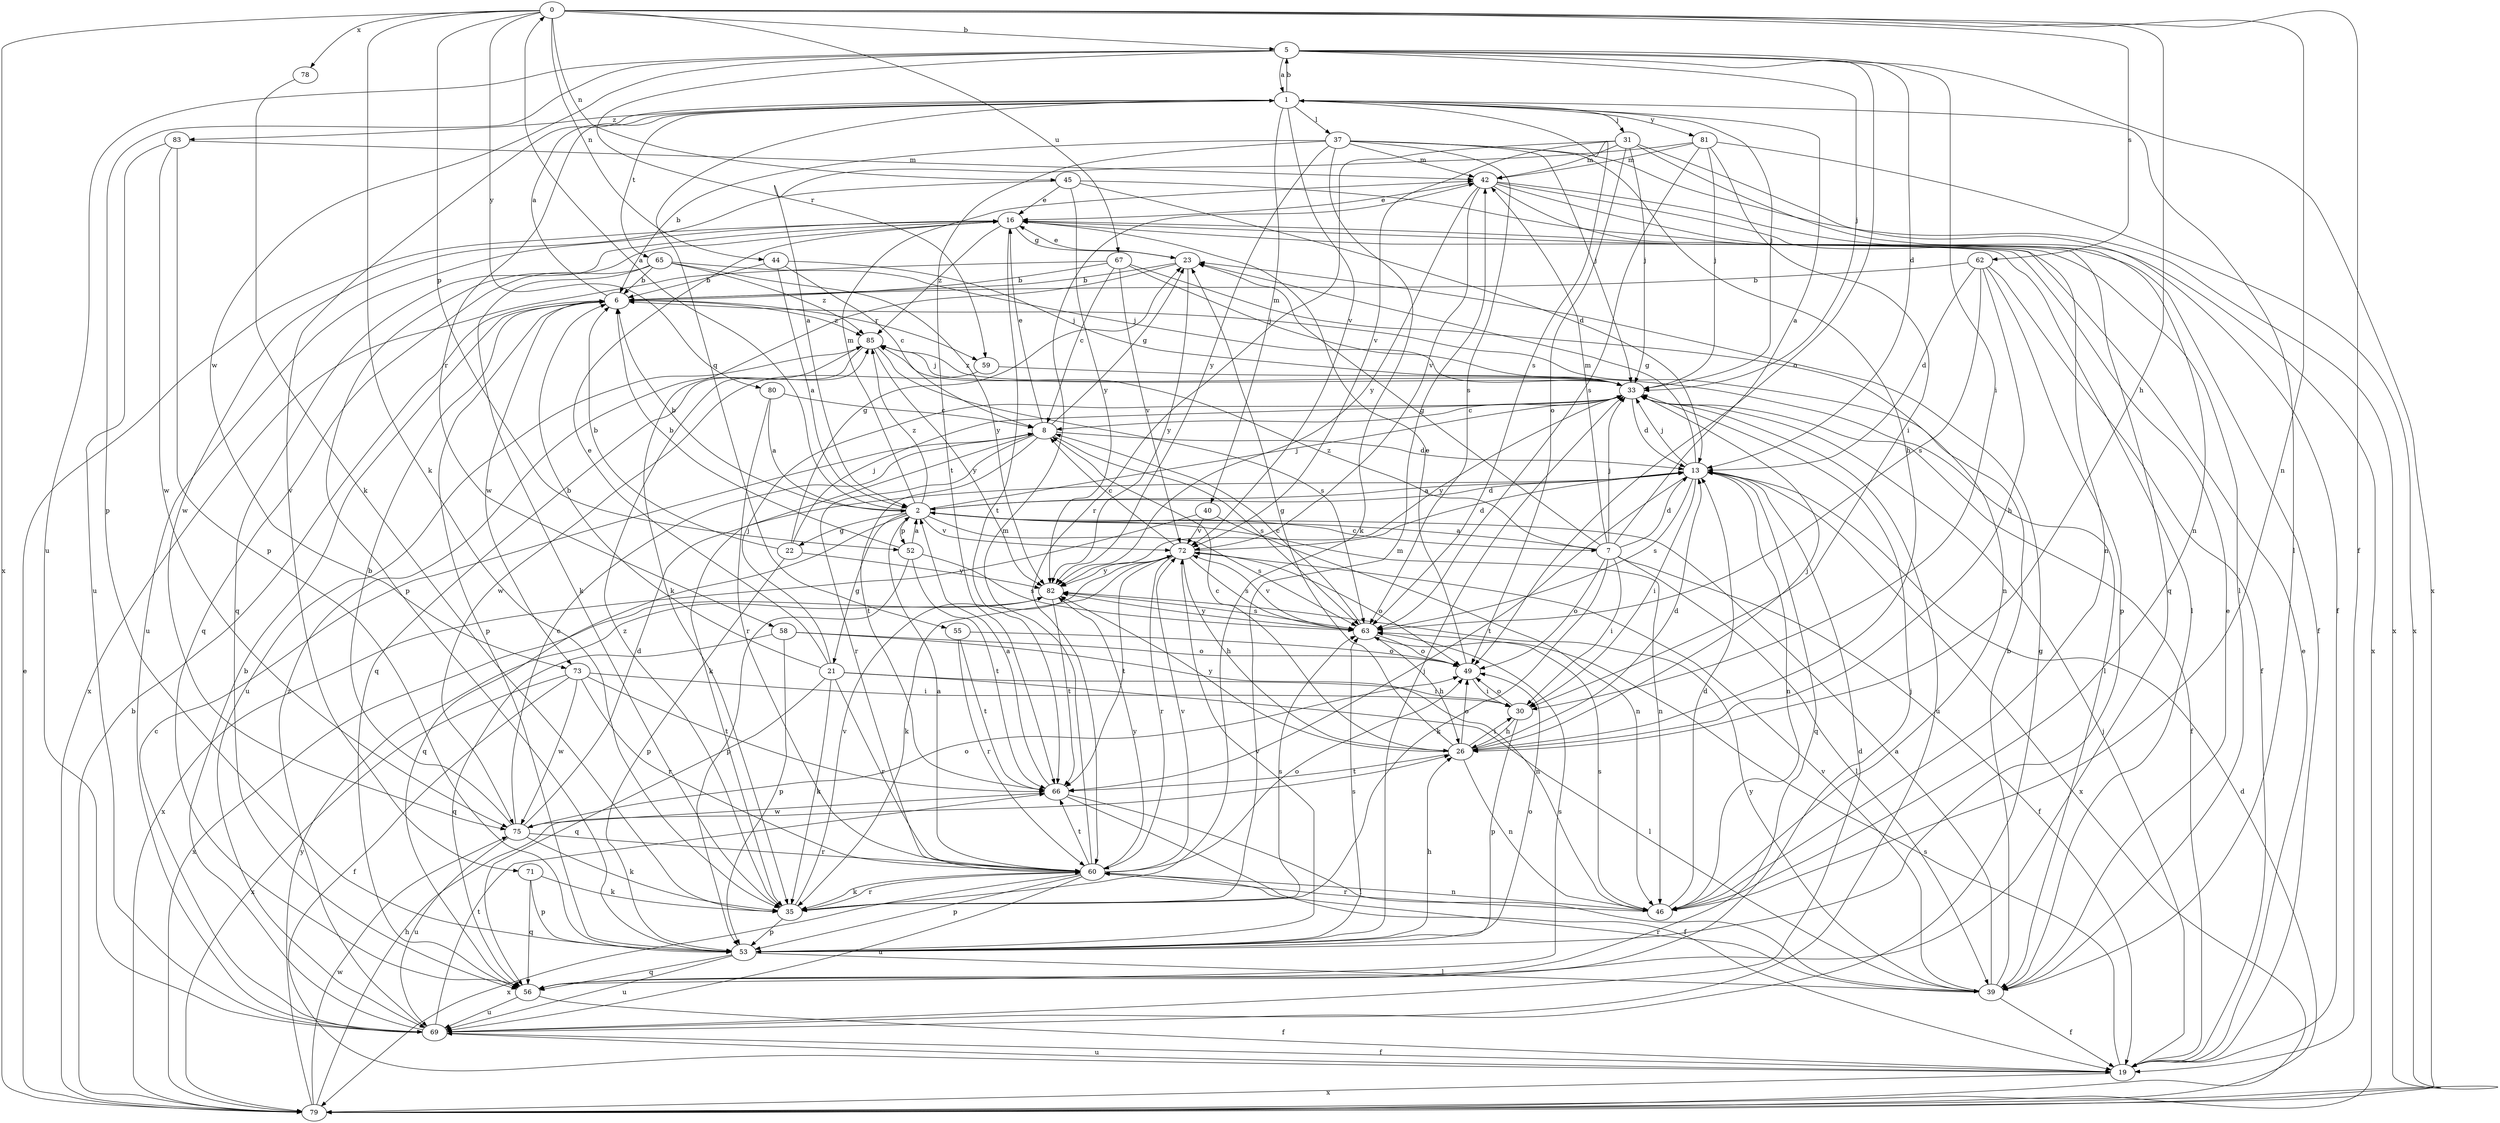 strict digraph  {
0;
1;
2;
5;
6;
7;
8;
13;
16;
19;
21;
22;
23;
26;
30;
31;
33;
35;
37;
39;
40;
42;
44;
45;
46;
49;
52;
53;
55;
56;
58;
59;
60;
62;
63;
65;
66;
67;
69;
71;
72;
73;
75;
78;
79;
80;
81;
82;
83;
85;
0 -> 5  [label=b];
0 -> 19  [label=f];
0 -> 26  [label=h];
0 -> 35  [label=k];
0 -> 44  [label=n];
0 -> 45  [label=n];
0 -> 46  [label=n];
0 -> 52  [label=p];
0 -> 62  [label=s];
0 -> 67  [label=u];
0 -> 78  [label=x];
0 -> 79  [label=x];
0 -> 80  [label=y];
1 -> 5  [label=b];
1 -> 31  [label=j];
1 -> 33  [label=j];
1 -> 37  [label=l];
1 -> 39  [label=l];
1 -> 40  [label=m];
1 -> 55  [label=q];
1 -> 58  [label=r];
1 -> 63  [label=s];
1 -> 65  [label=t];
1 -> 71  [label=v];
1 -> 72  [label=v];
1 -> 81  [label=y];
1 -> 83  [label=z];
2 -> 0  [label=a];
2 -> 6  [label=b];
2 -> 7  [label=c];
2 -> 13  [label=d];
2 -> 21  [label=g];
2 -> 22  [label=g];
2 -> 33  [label=j];
2 -> 42  [label=m];
2 -> 46  [label=n];
2 -> 52  [label=p];
2 -> 56  [label=q];
2 -> 63  [label=s];
2 -> 72  [label=v];
2 -> 85  [label=z];
5 -> 1  [label=a];
5 -> 13  [label=d];
5 -> 30  [label=i];
5 -> 33  [label=j];
5 -> 49  [label=o];
5 -> 53  [label=p];
5 -> 59  [label=r];
5 -> 69  [label=u];
5 -> 73  [label=w];
5 -> 79  [label=x];
6 -> 1  [label=a];
6 -> 53  [label=p];
6 -> 59  [label=r];
6 -> 73  [label=w];
6 -> 85  [label=z];
7 -> 1  [label=a];
7 -> 2  [label=a];
7 -> 13  [label=d];
7 -> 19  [label=f];
7 -> 23  [label=g];
7 -> 30  [label=i];
7 -> 33  [label=j];
7 -> 35  [label=k];
7 -> 39  [label=l];
7 -> 42  [label=m];
7 -> 49  [label=o];
7 -> 85  [label=z];
8 -> 13  [label=d];
8 -> 16  [label=e];
8 -> 23  [label=g];
8 -> 35  [label=k];
8 -> 60  [label=r];
8 -> 63  [label=s];
8 -> 66  [label=t];
13 -> 2  [label=a];
13 -> 23  [label=g];
13 -> 30  [label=i];
13 -> 33  [label=j];
13 -> 46  [label=n];
13 -> 56  [label=q];
13 -> 63  [label=s];
13 -> 66  [label=t];
13 -> 79  [label=x];
16 -> 23  [label=g];
16 -> 39  [label=l];
16 -> 53  [label=p];
16 -> 56  [label=q];
16 -> 66  [label=t];
16 -> 69  [label=u];
16 -> 85  [label=z];
19 -> 16  [label=e];
19 -> 33  [label=j];
19 -> 63  [label=s];
19 -> 69  [label=u];
19 -> 79  [label=x];
21 -> 6  [label=b];
21 -> 16  [label=e];
21 -> 30  [label=i];
21 -> 33  [label=j];
21 -> 35  [label=k];
21 -> 39  [label=l];
21 -> 56  [label=q];
21 -> 60  [label=r];
22 -> 6  [label=b];
22 -> 23  [label=g];
22 -> 33  [label=j];
22 -> 53  [label=p];
22 -> 82  [label=y];
23 -> 6  [label=b];
23 -> 16  [label=e];
23 -> 35  [label=k];
23 -> 82  [label=y];
26 -> 8  [label=c];
26 -> 13  [label=d];
26 -> 23  [label=g];
26 -> 30  [label=i];
26 -> 33  [label=j];
26 -> 46  [label=n];
26 -> 49  [label=o];
26 -> 66  [label=t];
26 -> 82  [label=y];
30 -> 26  [label=h];
30 -> 49  [label=o];
30 -> 53  [label=p];
31 -> 19  [label=f];
31 -> 33  [label=j];
31 -> 42  [label=m];
31 -> 46  [label=n];
31 -> 49  [label=o];
31 -> 60  [label=r];
31 -> 72  [label=v];
33 -> 8  [label=c];
33 -> 13  [label=d];
33 -> 19  [label=f];
33 -> 69  [label=u];
33 -> 82  [label=y];
33 -> 85  [label=z];
35 -> 42  [label=m];
35 -> 53  [label=p];
35 -> 60  [label=r];
35 -> 63  [label=s];
35 -> 72  [label=v];
35 -> 85  [label=z];
37 -> 6  [label=b];
37 -> 26  [label=h];
37 -> 33  [label=j];
37 -> 35  [label=k];
37 -> 42  [label=m];
37 -> 63  [label=s];
37 -> 66  [label=t];
37 -> 79  [label=x];
37 -> 82  [label=y];
39 -> 2  [label=a];
39 -> 6  [label=b];
39 -> 16  [label=e];
39 -> 19  [label=f];
39 -> 60  [label=r];
39 -> 72  [label=v];
39 -> 82  [label=y];
40 -> 46  [label=n];
40 -> 72  [label=v];
40 -> 79  [label=x];
42 -> 16  [label=e];
42 -> 19  [label=f];
42 -> 46  [label=n];
42 -> 56  [label=q];
42 -> 72  [label=v];
42 -> 79  [label=x];
42 -> 82  [label=y];
44 -> 2  [label=a];
44 -> 6  [label=b];
44 -> 8  [label=c];
44 -> 33  [label=j];
45 -> 13  [label=d];
45 -> 16  [label=e];
45 -> 39  [label=l];
45 -> 75  [label=w];
45 -> 82  [label=y];
46 -> 13  [label=d];
46 -> 60  [label=r];
46 -> 63  [label=s];
49 -> 16  [label=e];
49 -> 30  [label=i];
52 -> 2  [label=a];
52 -> 6  [label=b];
52 -> 53  [label=p];
52 -> 63  [label=s];
52 -> 66  [label=t];
53 -> 26  [label=h];
53 -> 33  [label=j];
53 -> 39  [label=l];
53 -> 49  [label=o];
53 -> 56  [label=q];
53 -> 63  [label=s];
53 -> 69  [label=u];
53 -> 72  [label=v];
55 -> 49  [label=o];
55 -> 60  [label=r];
55 -> 66  [label=t];
56 -> 19  [label=f];
56 -> 33  [label=j];
56 -> 63  [label=s];
56 -> 69  [label=u];
58 -> 46  [label=n];
58 -> 49  [label=o];
58 -> 53  [label=p];
58 -> 56  [label=q];
59 -> 39  [label=l];
59 -> 75  [label=w];
60 -> 2  [label=a];
60 -> 35  [label=k];
60 -> 42  [label=m];
60 -> 46  [label=n];
60 -> 49  [label=o];
60 -> 53  [label=p];
60 -> 66  [label=t];
60 -> 69  [label=u];
60 -> 72  [label=v];
60 -> 79  [label=x];
60 -> 82  [label=y];
62 -> 6  [label=b];
62 -> 13  [label=d];
62 -> 19  [label=f];
62 -> 26  [label=h];
62 -> 53  [label=p];
62 -> 63  [label=s];
63 -> 8  [label=c];
63 -> 26  [label=h];
63 -> 49  [label=o];
63 -> 72  [label=v];
63 -> 82  [label=y];
65 -> 6  [label=b];
65 -> 33  [label=j];
65 -> 35  [label=k];
65 -> 56  [label=q];
65 -> 82  [label=y];
65 -> 85  [label=z];
66 -> 2  [label=a];
66 -> 19  [label=f];
66 -> 39  [label=l];
66 -> 75  [label=w];
67 -> 6  [label=b];
67 -> 8  [label=c];
67 -> 33  [label=j];
67 -> 46  [label=n];
67 -> 72  [label=v];
67 -> 79  [label=x];
69 -> 6  [label=b];
69 -> 8  [label=c];
69 -> 13  [label=d];
69 -> 19  [label=f];
69 -> 23  [label=g];
69 -> 66  [label=t];
69 -> 85  [label=z];
71 -> 35  [label=k];
71 -> 53  [label=p];
71 -> 56  [label=q];
72 -> 8  [label=c];
72 -> 13  [label=d];
72 -> 26  [label=h];
72 -> 35  [label=k];
72 -> 49  [label=o];
72 -> 60  [label=r];
72 -> 63  [label=s];
72 -> 66  [label=t];
72 -> 82  [label=y];
73 -> 19  [label=f];
73 -> 30  [label=i];
73 -> 60  [label=r];
73 -> 66  [label=t];
73 -> 75  [label=w];
73 -> 79  [label=x];
75 -> 6  [label=b];
75 -> 8  [label=c];
75 -> 13  [label=d];
75 -> 35  [label=k];
75 -> 49  [label=o];
75 -> 60  [label=r];
75 -> 69  [label=u];
78 -> 35  [label=k];
79 -> 6  [label=b];
79 -> 13  [label=d];
79 -> 16  [label=e];
79 -> 26  [label=h];
79 -> 75  [label=w];
79 -> 82  [label=y];
80 -> 2  [label=a];
80 -> 8  [label=c];
80 -> 60  [label=r];
81 -> 2  [label=a];
81 -> 30  [label=i];
81 -> 33  [label=j];
81 -> 42  [label=m];
81 -> 63  [label=s];
81 -> 79  [label=x];
82 -> 63  [label=s];
82 -> 66  [label=t];
82 -> 79  [label=x];
83 -> 42  [label=m];
83 -> 53  [label=p];
83 -> 69  [label=u];
83 -> 75  [label=w];
85 -> 33  [label=j];
85 -> 56  [label=q];
85 -> 63  [label=s];
85 -> 69  [label=u];
85 -> 82  [label=y];
}
